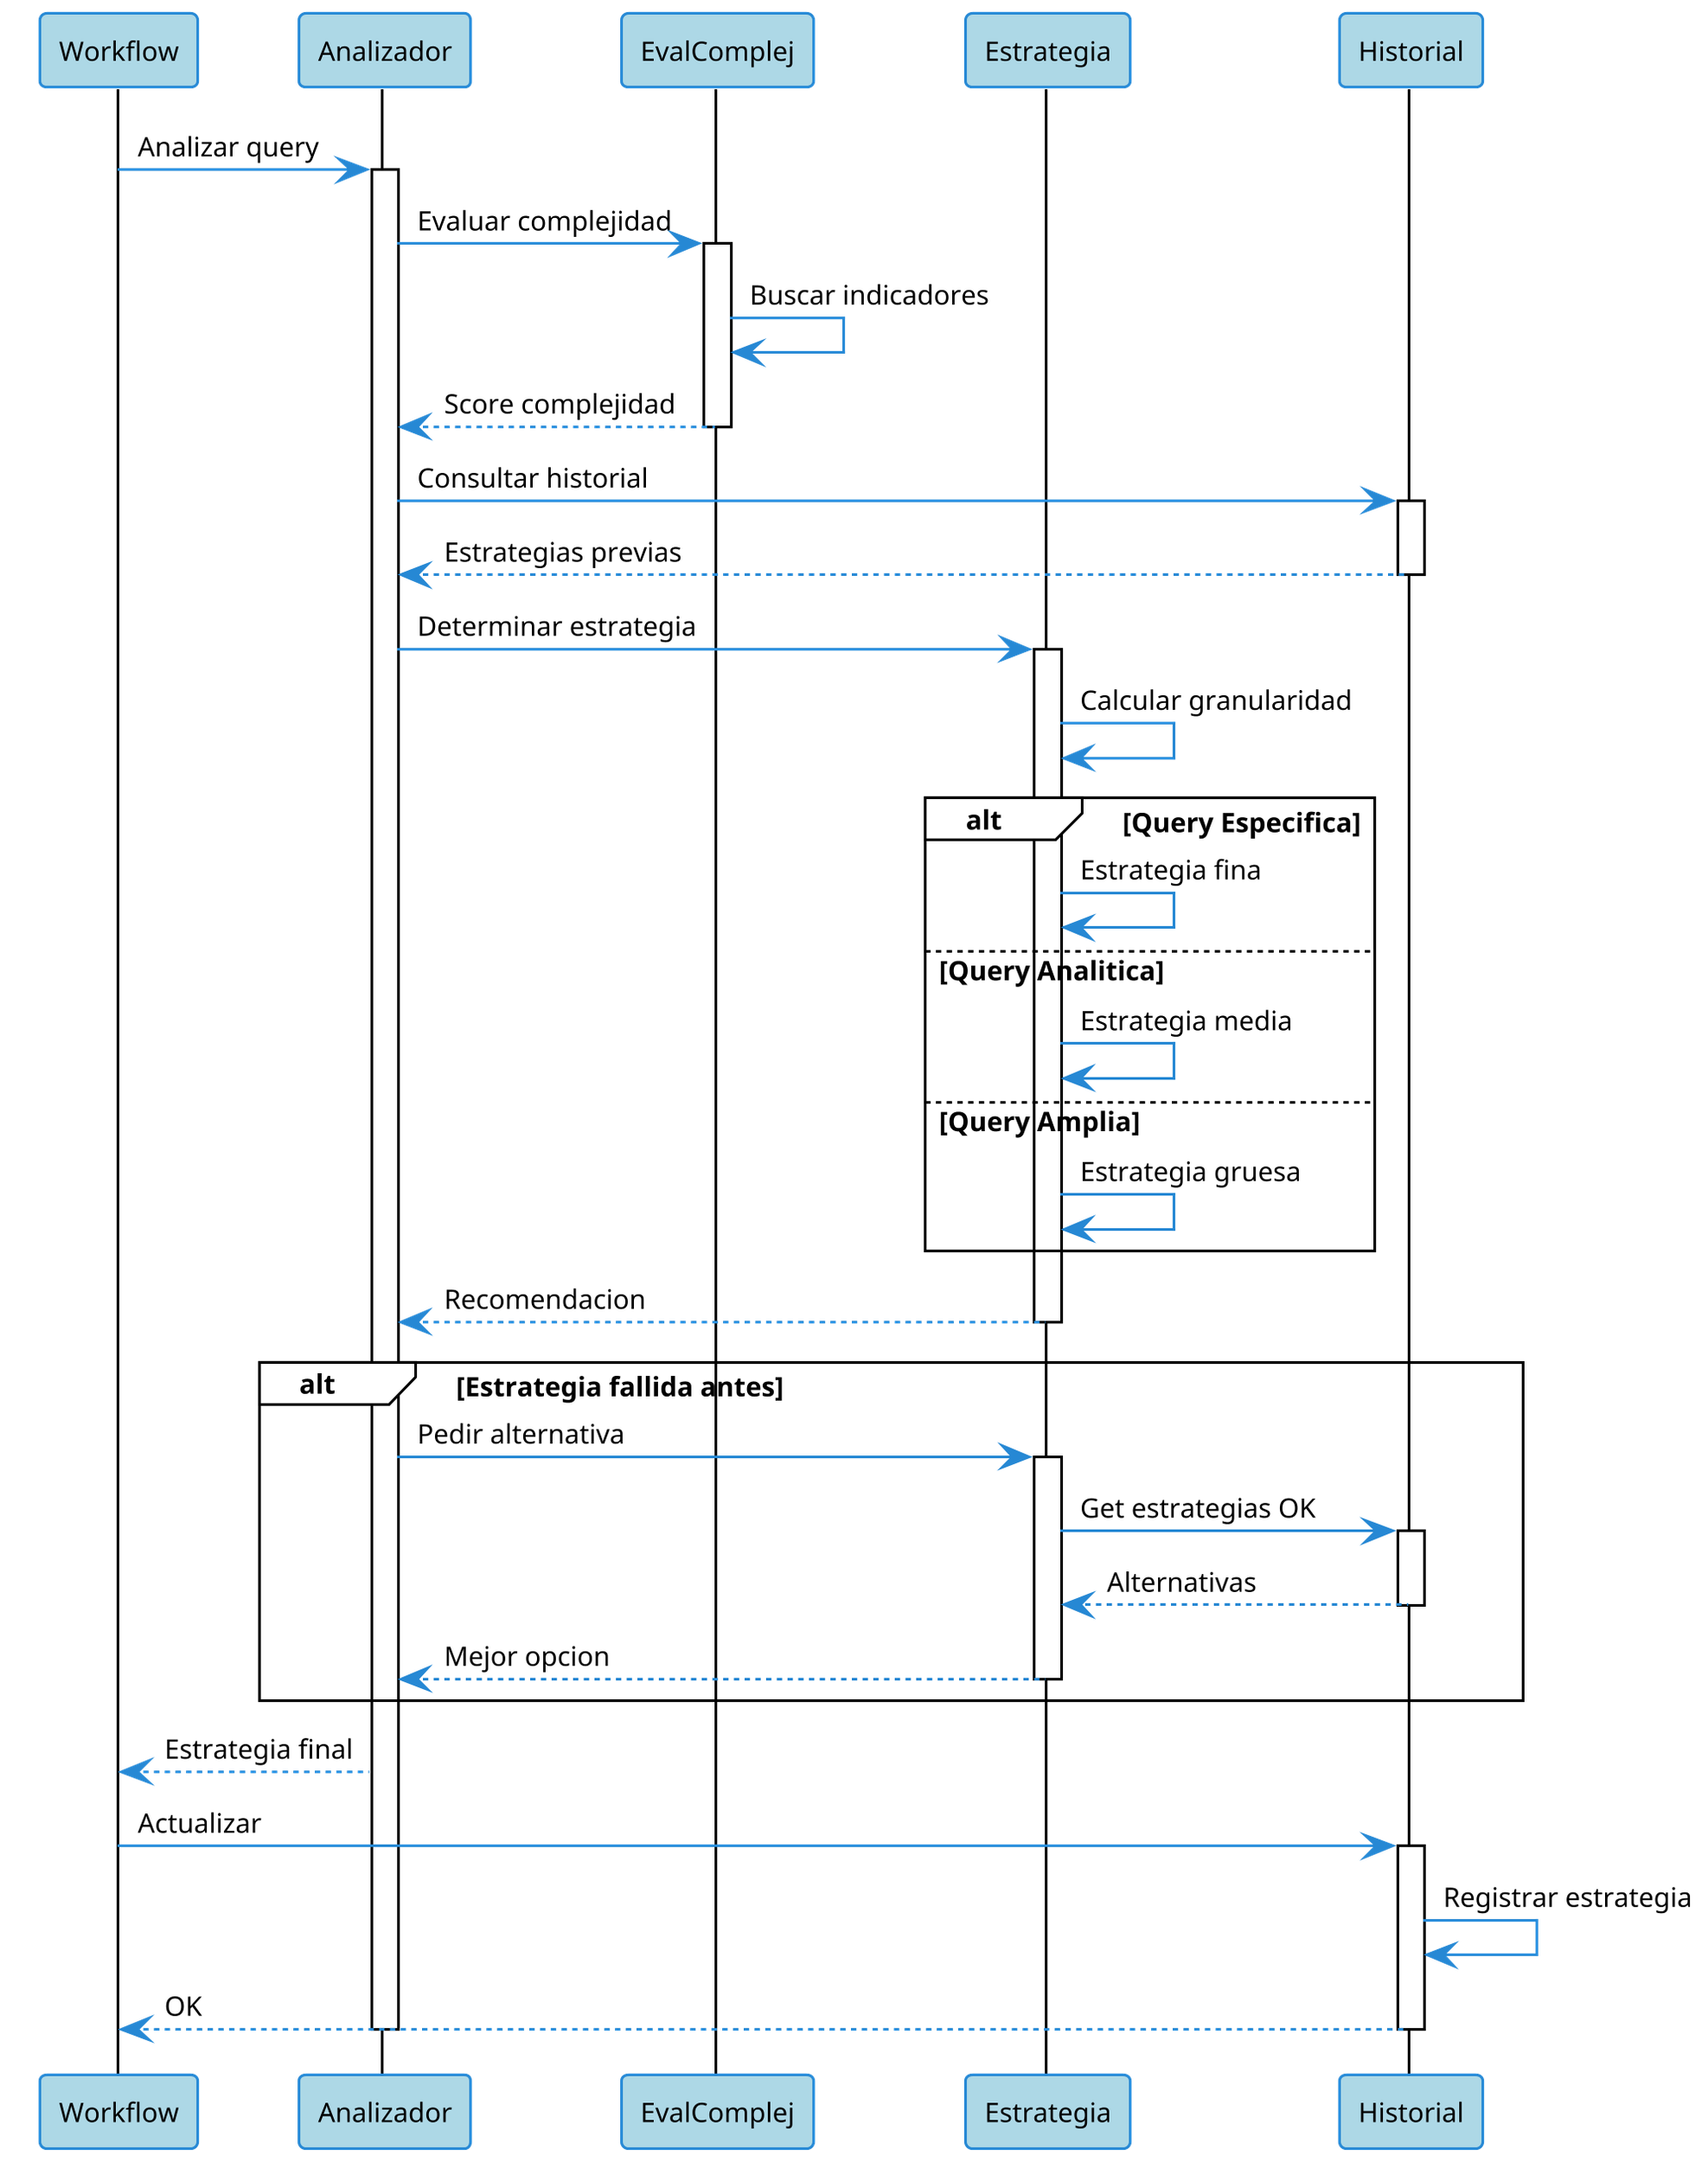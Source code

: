 @startuml "Analisis Mix of Granularity"
!theme plain
skinparam {
    dpi 300
    shadowing false
    backgroundColor transparent
    defaultFontName "Arial"
    defaultFontSize 10
    sequenceArrowThickness 1
    sequenceParticipant {
        padding 5
    }
    sequence {
        participantBorderColor #2688d4
        participantBackgroundColor #add8e6
    }
    arrow {
        color #2688d4
    }
}

participant "Workflow" as WF
participant "Analizador" as Analyzer
participant "EvalComplej" as ComplexEval
participant "Estrategia" as MoGStrat
participant "Historial" as History

WF -> Analyzer: Analizar query
activate Analyzer

Analyzer -> ComplexEval: Evaluar complejidad
activate ComplexEval
ComplexEval -> ComplexEval: Buscar indicadores
ComplexEval --> Analyzer: Score complejidad
deactivate ComplexEval

Analyzer -> History: Consultar historial
activate History
History --> Analyzer: Estrategias previas
deactivate History

Analyzer -> MoGStrat: Determinar estrategia
activate MoGStrat

MoGStrat -> MoGStrat: Calcular granularidad

alt Query Especifica
    MoGStrat -> MoGStrat: Estrategia fina
else Query Analitica
    MoGStrat -> MoGStrat: Estrategia media
else Query Amplia
    MoGStrat -> MoGStrat: Estrategia gruesa
end

MoGStrat --> Analyzer: Recomendacion
deactivate MoGStrat

alt Estrategia fallida antes
    Analyzer -> MoGStrat: Pedir alternativa
    activate MoGStrat
    MoGStrat -> History: Get estrategias OK
    activate History
    History --> MoGStrat: Alternativas
    deactivate History
    MoGStrat --> Analyzer: Mejor opcion
    deactivate MoGStrat
end

Analyzer --> WF: Estrategia final

WF -> History: Actualizar
activate History
History -> History: Registrar estrategia
History --> WF: OK
deactivate History

deactivate Analyzer

@enduml